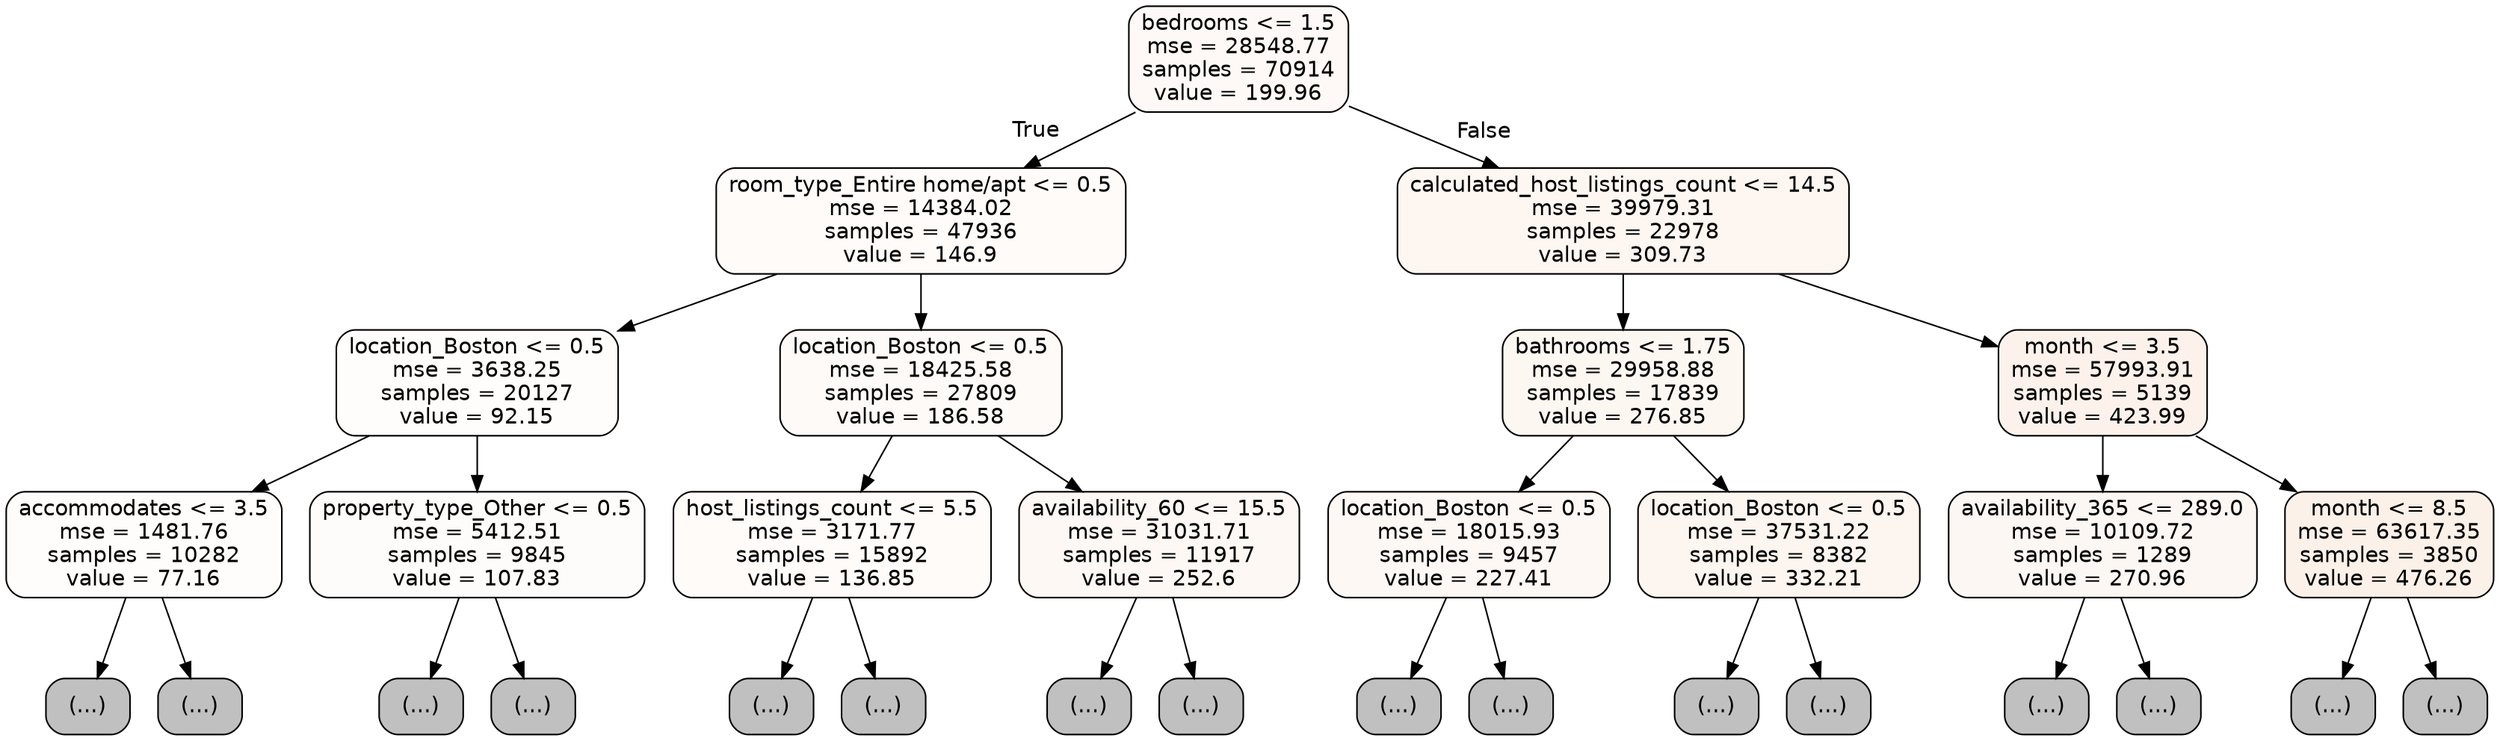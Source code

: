 digraph Tree {
node [shape=box, style="filled, rounded", color="black", fontname=helvetica] ;
graph [ranksep=equally, splines=polyline] ;
edge [fontname=helvetica] ;
0 [label="bedrooms <= 1.5\nmse = 28548.77\nsamples = 70914\nvalue = 199.96", fillcolor="#fef9f6"] ;
1 [label="room_type_Entire home/apt <= 0.5\nmse = 14384.02\nsamples = 47936\nvalue = 146.9", fillcolor="#fefbf9"] ;
0 -> 1 [labeldistance=2.5, labelangle=45, headlabel="True"] ;
2 [label="location_Boston <= 0.5\nmse = 3638.25\nsamples = 20127\nvalue = 92.15", fillcolor="#fffdfb"] ;
1 -> 2 ;
3 [label="accommodates <= 3.5\nmse = 1481.76\nsamples = 10282\nvalue = 77.16", fillcolor="#fffdfc"] ;
2 -> 3 ;
4 [label="(...)", fillcolor="#C0C0C0"] ;
3 -> 4 ;
7211 [label="(...)", fillcolor="#C0C0C0"] ;
3 -> 7211 ;
7920 [label="property_type_Other <= 0.5\nmse = 5412.51\nsamples = 9845\nvalue = 107.83", fillcolor="#fefcfb"] ;
2 -> 7920 ;
7921 [label="(...)", fillcolor="#C0C0C0"] ;
7920 -> 7921 ;
15012 [label="(...)", fillcolor="#C0C0C0"] ;
7920 -> 15012 ;
15183 [label="location_Boston <= 0.5\nmse = 18425.58\nsamples = 27809\nvalue = 186.58", fillcolor="#fefaf7"] ;
1 -> 15183 ;
15184 [label="host_listings_count <= 5.5\nmse = 3171.77\nsamples = 15892\nvalue = 136.85", fillcolor="#fefbf9"] ;
15183 -> 15184 ;
15185 [label="(...)", fillcolor="#C0C0C0"] ;
15184 -> 15185 ;
24960 [label="(...)", fillcolor="#C0C0C0"] ;
15184 -> 24960 ;
27459 [label="availability_60 <= 15.5\nmse = 31031.71\nsamples = 11917\nvalue = 252.6", fillcolor="#fdf8f3"] ;
15183 -> 27459 ;
27460 [label="(...)", fillcolor="#C0C0C0"] ;
27459 -> 27460 ;
30061 [label="(...)", fillcolor="#C0C0C0"] ;
27459 -> 30061 ;
35404 [label="calculated_host_listings_count <= 14.5\nmse = 39979.31\nsamples = 22978\nvalue = 309.73", fillcolor="#fdf6f1"] ;
0 -> 35404 [labeldistance=2.5, labelangle=-45, headlabel="False"] ;
35405 [label="bathrooms <= 1.75\nmse = 29958.88\nsamples = 17839\nvalue = 276.85", fillcolor="#fdf7f2"] ;
35404 -> 35405 ;
35406 [label="location_Boston <= 0.5\nmse = 18015.93\nsamples = 9457\nvalue = 227.41", fillcolor="#fef8f5"] ;
35405 -> 35406 ;
35407 [label="(...)", fillcolor="#C0C0C0"] ;
35406 -> 35407 ;
39254 [label="(...)", fillcolor="#C0C0C0"] ;
35406 -> 39254 ;
42069 [label="location_Boston <= 0.5\nmse = 37531.22\nsamples = 8382\nvalue = 332.21", fillcolor="#fdf5ef"] ;
35405 -> 42069 ;
42070 [label="(...)", fillcolor="#C0C0C0"] ;
42069 -> 42070 ;
46573 [label="(...)", fillcolor="#C0C0C0"] ;
42069 -> 46573 ;
47948 [label="month <= 3.5\nmse = 57993.91\nsamples = 5139\nvalue = 423.99", fillcolor="#fcf2eb"] ;
35404 -> 47948 ;
47949 [label="availability_365 <= 289.0\nmse = 10109.72\nsamples = 1289\nvalue = 270.96", fillcolor="#fdf7f3"] ;
47948 -> 47949 ;
47950 [label="(...)", fillcolor="#C0C0C0"] ;
47949 -> 47950 ;
48115 [label="(...)", fillcolor="#C0C0C0"] ;
47949 -> 48115 ;
48528 [label="month <= 8.5\nmse = 63617.35\nsamples = 3850\nvalue = 476.26", fillcolor="#fcf1e8"] ;
47948 -> 48528 ;
48529 [label="(...)", fillcolor="#C0C0C0"] ;
48528 -> 48529 ;
49312 [label="(...)", fillcolor="#C0C0C0"] ;
48528 -> 49312 ;
{rank=same ; 0} ;
{rank=same ; 1; 35404} ;
{rank=same ; 2; 15183; 35405; 47948} ;
{rank=same ; 3; 7920; 15184; 27459; 35406; 42069; 47949; 48528} ;
{rank=same ; 4; 7211; 7921; 15012; 15185; 24960; 27460; 30061; 35407; 39254; 42070; 46573; 47950; 48115; 48529; 49312} ;
}